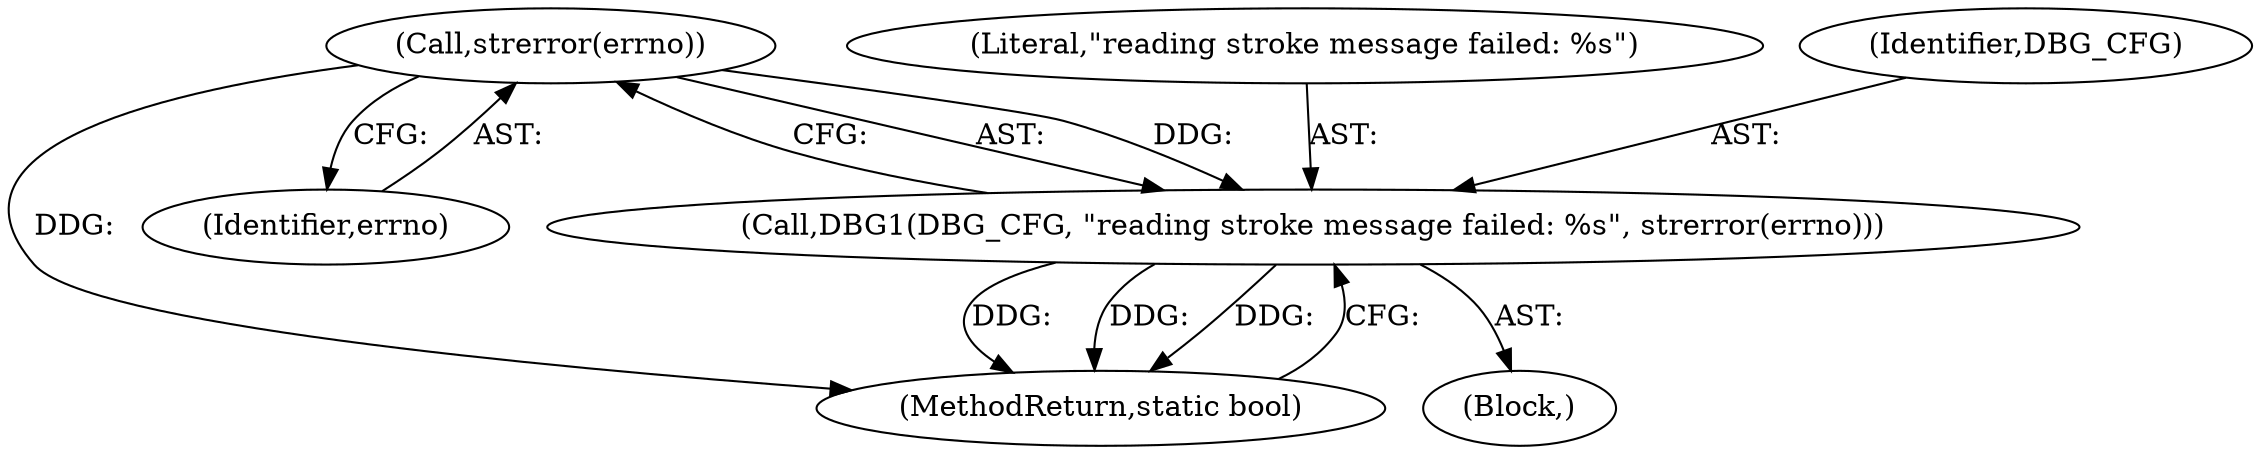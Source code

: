 digraph "0_strongswan_0acd1ab4d08d53d80393b1a37b8781f6e7b2b996@API" {
"1000152" [label="(Call,strerror(errno))"];
"1000149" [label="(Call,DBG1(DBG_CFG, \"reading stroke message failed: %s\", strerror(errno)))"];
"1000152" [label="(Call,strerror(errno))"];
"1000105" [label="(Block,)"];
"1000154" [label="(MethodReturn,static bool)"];
"1000149" [label="(Call,DBG1(DBG_CFG, \"reading stroke message failed: %s\", strerror(errno)))"];
"1000153" [label="(Identifier,errno)"];
"1000151" [label="(Literal,\"reading stroke message failed: %s\")"];
"1000150" [label="(Identifier,DBG_CFG)"];
"1000152" -> "1000149"  [label="AST: "];
"1000152" -> "1000153"  [label="CFG: "];
"1000153" -> "1000152"  [label="AST: "];
"1000149" -> "1000152"  [label="CFG: "];
"1000152" -> "1000154"  [label="DDG: "];
"1000152" -> "1000149"  [label="DDG: "];
"1000149" -> "1000105"  [label="AST: "];
"1000150" -> "1000149"  [label="AST: "];
"1000151" -> "1000149"  [label="AST: "];
"1000154" -> "1000149"  [label="CFG: "];
"1000149" -> "1000154"  [label="DDG: "];
"1000149" -> "1000154"  [label="DDG: "];
"1000149" -> "1000154"  [label="DDG: "];
}
